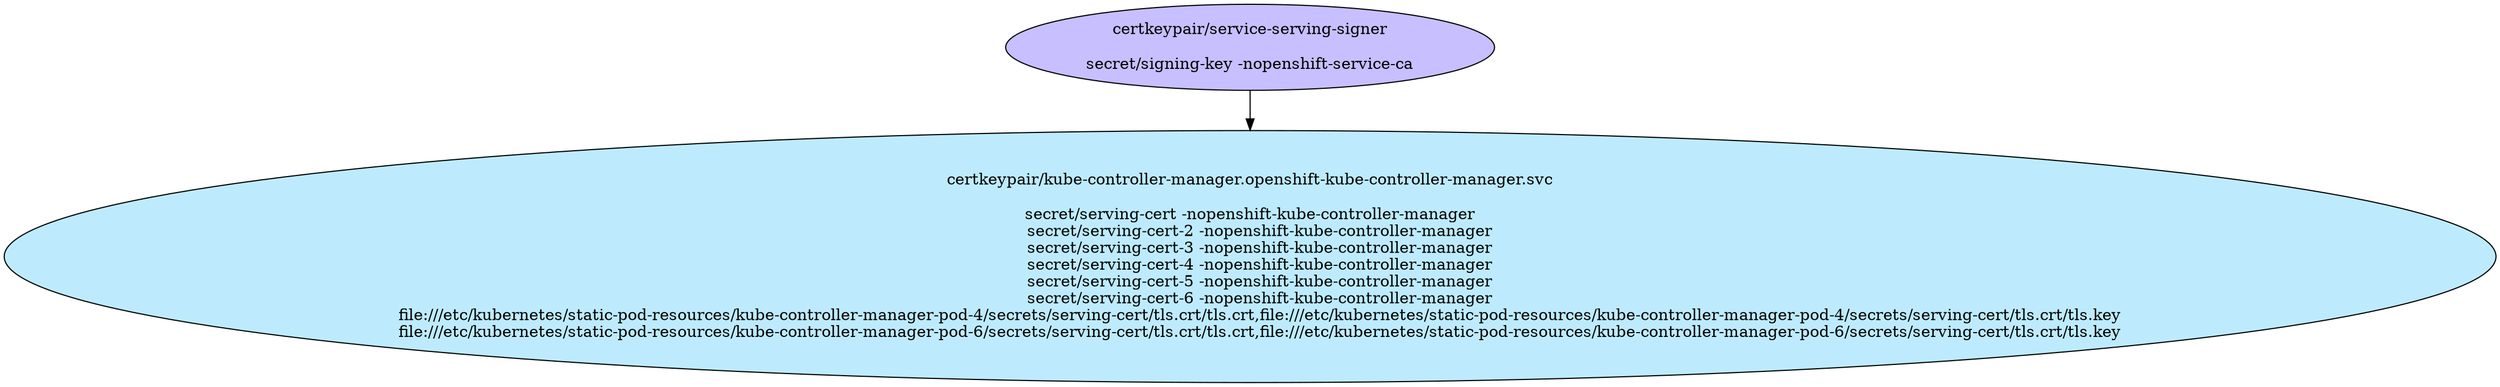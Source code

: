 digraph "Local Certificate" {
  // Node definitions.
  1 [
    label="certkeypair/service-serving-signer\n\nsecret/signing-key -nopenshift-service-ca\n"
    style=filled
    fillcolor="#c7bfff"
  ];
  18 [
    label="certkeypair/kube-controller-manager.openshift-kube-controller-manager.svc\n\nsecret/serving-cert -nopenshift-kube-controller-manager\n    secret/serving-cert-2 -nopenshift-kube-controller-manager\n    secret/serving-cert-3 -nopenshift-kube-controller-manager\n    secret/serving-cert-4 -nopenshift-kube-controller-manager\n    secret/serving-cert-5 -nopenshift-kube-controller-manager\n    secret/serving-cert-6 -nopenshift-kube-controller-manager\n    file:///etc/kubernetes/static-pod-resources/kube-controller-manager-pod-4/secrets/serving-cert/tls.crt/tls.crt,file:///etc/kubernetes/static-pod-resources/kube-controller-manager-pod-4/secrets/serving-cert/tls.crt/tls.key\n    file:///etc/kubernetes/static-pod-resources/kube-controller-manager-pod-6/secrets/serving-cert/tls.crt/tls.crt,file:///etc/kubernetes/static-pod-resources/kube-controller-manager-pod-6/secrets/serving-cert/tls.crt/tls.key\n"
    style=filled
    fillcolor="#bdebfd"
  ];

  // Edge definitions.
  1 -> 18;
}